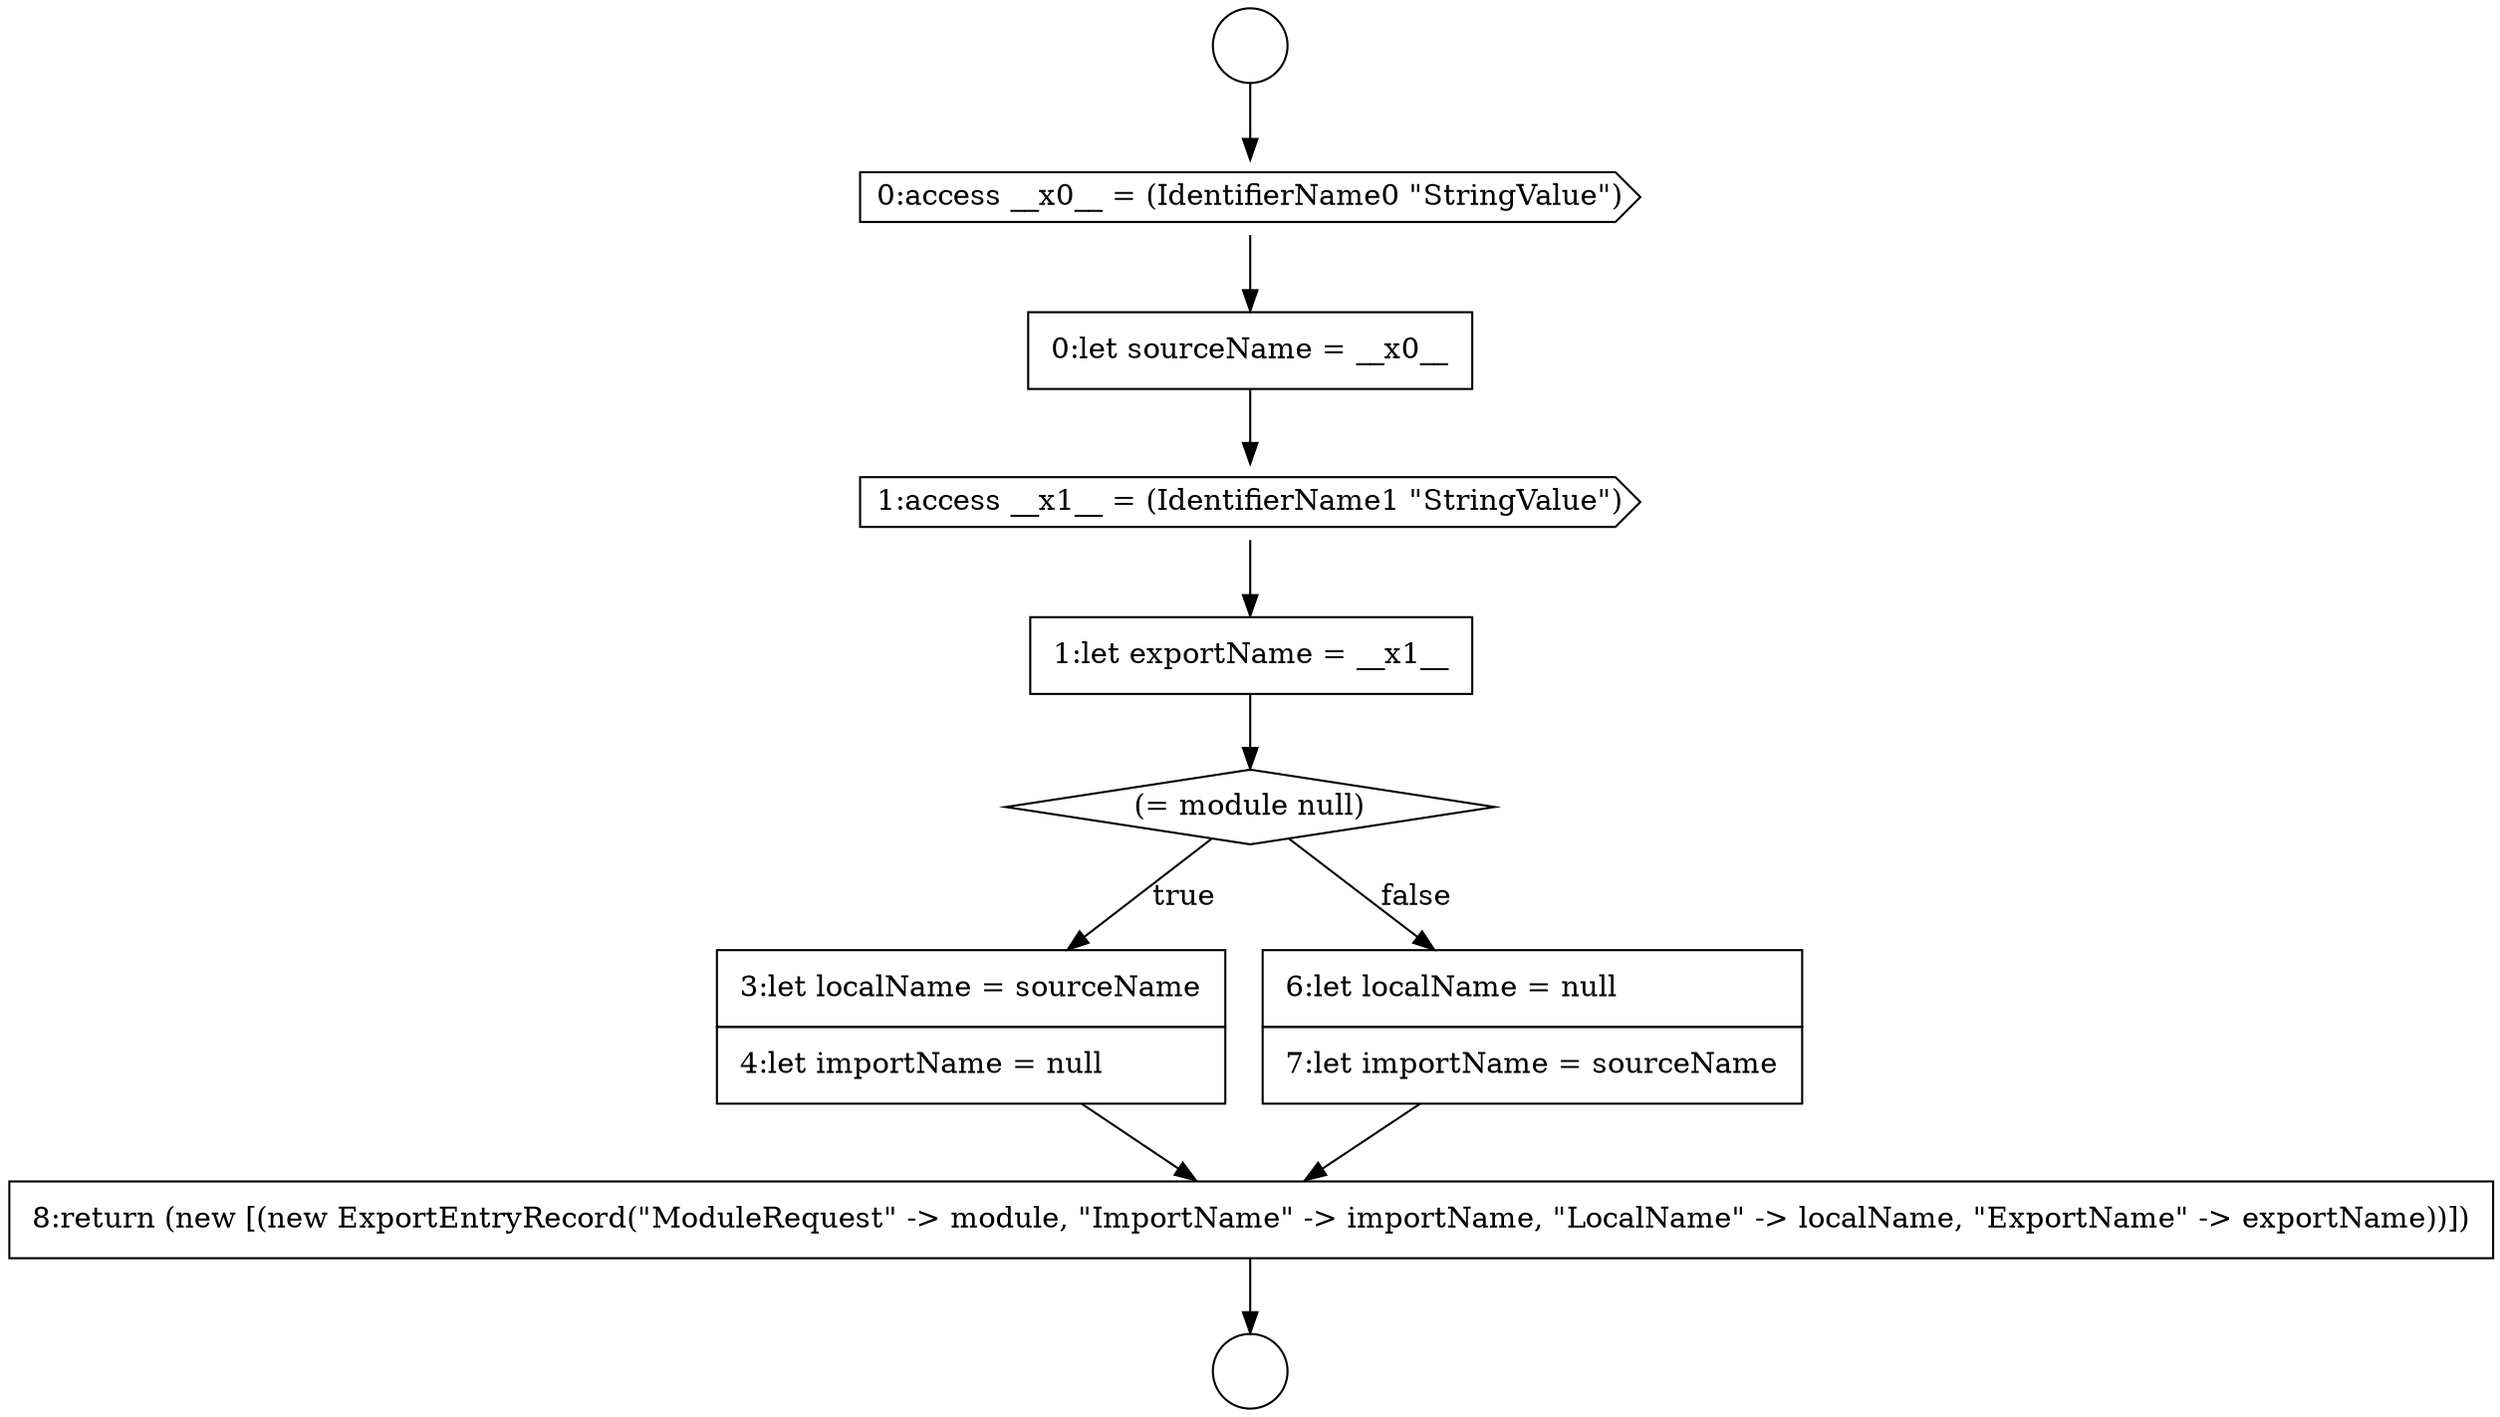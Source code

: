 digraph {
  node10832 [shape=none, margin=0, label=<<font color="black">
    <table border="0" cellborder="1" cellspacing="0" cellpadding="10">
      <tr><td align="left">3:let localName = sourceName</td></tr>
      <tr><td align="left">4:let importName = null</td></tr>
    </table>
  </font>> color="black" fillcolor="white" style=filled]
  node10827 [shape=cds, label=<<font color="black">0:access __x0__ = (IdentifierName0 &quot;StringValue&quot;)</font>> color="black" fillcolor="white" style=filled]
  node10833 [shape=none, margin=0, label=<<font color="black">
    <table border="0" cellborder="1" cellspacing="0" cellpadding="10">
      <tr><td align="left">6:let localName = null</td></tr>
      <tr><td align="left">7:let importName = sourceName</td></tr>
    </table>
  </font>> color="black" fillcolor="white" style=filled]
  node10831 [shape=diamond, label=<<font color="black">(= module null)</font>> color="black" fillcolor="white" style=filled]
  node10826 [shape=circle label=" " color="black" fillcolor="white" style=filled]
  node10830 [shape=none, margin=0, label=<<font color="black">
    <table border="0" cellborder="1" cellspacing="0" cellpadding="10">
      <tr><td align="left">1:let exportName = __x1__</td></tr>
    </table>
  </font>> color="black" fillcolor="white" style=filled]
  node10834 [shape=none, margin=0, label=<<font color="black">
    <table border="0" cellborder="1" cellspacing="0" cellpadding="10">
      <tr><td align="left">8:return (new [(new ExportEntryRecord(&quot;ModuleRequest&quot; -&gt; module, &quot;ImportName&quot; -&gt; importName, &quot;LocalName&quot; -&gt; localName, &quot;ExportName&quot; -&gt; exportName))])</td></tr>
    </table>
  </font>> color="black" fillcolor="white" style=filled]
  node10825 [shape=circle label=" " color="black" fillcolor="white" style=filled]
  node10829 [shape=cds, label=<<font color="black">1:access __x1__ = (IdentifierName1 &quot;StringValue&quot;)</font>> color="black" fillcolor="white" style=filled]
  node10828 [shape=none, margin=0, label=<<font color="black">
    <table border="0" cellborder="1" cellspacing="0" cellpadding="10">
      <tr><td align="left">0:let sourceName = __x0__</td></tr>
    </table>
  </font>> color="black" fillcolor="white" style=filled]
  node10830 -> node10831 [ color="black"]
  node10828 -> node10829 [ color="black"]
  node10827 -> node10828 [ color="black"]
  node10831 -> node10832 [label=<<font color="black">true</font>> color="black"]
  node10831 -> node10833 [label=<<font color="black">false</font>> color="black"]
  node10825 -> node10827 [ color="black"]
  node10833 -> node10834 [ color="black"]
  node10832 -> node10834 [ color="black"]
  node10834 -> node10826 [ color="black"]
  node10829 -> node10830 [ color="black"]
}
